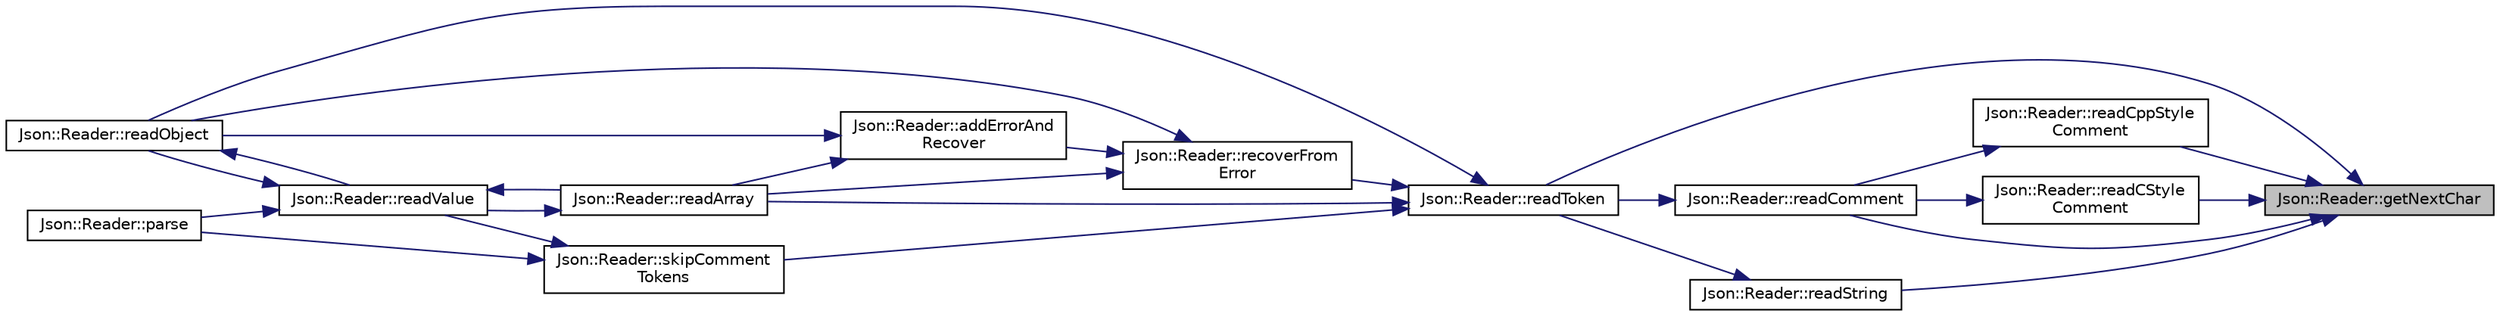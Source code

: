 digraph "Json::Reader::getNextChar"
{
 // LATEX_PDF_SIZE
  edge [fontname="Helvetica",fontsize="10",labelfontname="Helvetica",labelfontsize="10"];
  node [fontname="Helvetica",fontsize="10",shape=record];
  rankdir="RL";
  Node1 [label="Json::Reader::getNextChar",height=0.2,width=0.4,color="black", fillcolor="grey75", style="filled", fontcolor="black",tooltip=" "];
  Node1 -> Node2 [dir="back",color="midnightblue",fontsize="10",style="solid",fontname="Helvetica"];
  Node2 [label="Json::Reader::readComment",height=0.2,width=0.4,color="black", fillcolor="white", style="filled",URL="$class_json_1_1_reader.html#ad2690e860a1b3332c5401fb0850ba065",tooltip=" "];
  Node2 -> Node3 [dir="back",color="midnightblue",fontsize="10",style="solid",fontname="Helvetica"];
  Node3 [label="Json::Reader::readToken",height=0.2,width=0.4,color="black", fillcolor="white", style="filled",URL="$class_json_1_1_reader.html#a7cb0631963cc0fd4ff6ed0f570976864",tooltip=" "];
  Node3 -> Node4 [dir="back",color="midnightblue",fontsize="10",style="solid",fontname="Helvetica"];
  Node4 [label="Json::Reader::readArray",height=0.2,width=0.4,color="black", fillcolor="white", style="filled",URL="$class_json_1_1_reader.html#afd9a30c0af205c9f327613f486fae6b8",tooltip=" "];
  Node4 -> Node5 [dir="back",color="midnightblue",fontsize="10",style="solid",fontname="Helvetica"];
  Node5 [label="Json::Reader::readValue",height=0.2,width=0.4,color="black", fillcolor="white", style="filled",URL="$class_json_1_1_reader.html#a47e56844b803d41ec993a83fadf4495c",tooltip=" "];
  Node5 -> Node6 [dir="back",color="midnightblue",fontsize="10",style="solid",fontname="Helvetica"];
  Node6 [label="Json::Reader::parse",height=0.2,width=0.4,color="black", fillcolor="white", style="filled",URL="$class_json_1_1_reader.html#ac71ef2b64c7c27b062052e692af3fb32",tooltip="Read a Value from a JSON document."];
  Node5 -> Node4 [dir="back",color="midnightblue",fontsize="10",style="solid",fontname="Helvetica"];
  Node5 -> Node7 [dir="back",color="midnightblue",fontsize="10",style="solid",fontname="Helvetica"];
  Node7 [label="Json::Reader::readObject",height=0.2,width=0.4,color="black", fillcolor="white", style="filled",URL="$class_json_1_1_reader.html#a0068eb3d8e86e91f0e4806f60da66b9c",tooltip=" "];
  Node7 -> Node5 [dir="back",color="midnightblue",fontsize="10",style="solid",fontname="Helvetica"];
  Node3 -> Node7 [dir="back",color="midnightblue",fontsize="10",style="solid",fontname="Helvetica"];
  Node3 -> Node8 [dir="back",color="midnightblue",fontsize="10",style="solid",fontname="Helvetica"];
  Node8 [label="Json::Reader::recoverFrom\lError",height=0.2,width=0.4,color="black", fillcolor="white", style="filled",URL="$class_json_1_1_reader.html#a8d4ed03a43082c5ace81ba5b81425eaf",tooltip=" "];
  Node8 -> Node9 [dir="back",color="midnightblue",fontsize="10",style="solid",fontname="Helvetica"];
  Node9 [label="Json::Reader::addErrorAnd\lRecover",height=0.2,width=0.4,color="black", fillcolor="white", style="filled",URL="$class_json_1_1_reader.html#a478db8ac6d00db1409608a37b66bc38d",tooltip=" "];
  Node9 -> Node4 [dir="back",color="midnightblue",fontsize="10",style="solid",fontname="Helvetica"];
  Node9 -> Node7 [dir="back",color="midnightblue",fontsize="10",style="solid",fontname="Helvetica"];
  Node8 -> Node4 [dir="back",color="midnightblue",fontsize="10",style="solid",fontname="Helvetica"];
  Node8 -> Node7 [dir="back",color="midnightblue",fontsize="10",style="solid",fontname="Helvetica"];
  Node3 -> Node10 [dir="back",color="midnightblue",fontsize="10",style="solid",fontname="Helvetica"];
  Node10 [label="Json::Reader::skipComment\lTokens",height=0.2,width=0.4,color="black", fillcolor="white", style="filled",URL="$class_json_1_1_reader.html#a22e677ef400d8223f27e631b4cd4b821",tooltip=" "];
  Node10 -> Node6 [dir="back",color="midnightblue",fontsize="10",style="solid",fontname="Helvetica"];
  Node10 -> Node5 [dir="back",color="midnightblue",fontsize="10",style="solid",fontname="Helvetica"];
  Node1 -> Node11 [dir="back",color="midnightblue",fontsize="10",style="solid",fontname="Helvetica"];
  Node11 [label="Json::Reader::readCppStyle\lComment",height=0.2,width=0.4,color="black", fillcolor="white", style="filled",URL="$class_json_1_1_reader.html#a6716ef6290b0f469efaf8d379c357967",tooltip=" "];
  Node11 -> Node2 [dir="back",color="midnightblue",fontsize="10",style="solid",fontname="Helvetica"];
  Node1 -> Node12 [dir="back",color="midnightblue",fontsize="10",style="solid",fontname="Helvetica"];
  Node12 [label="Json::Reader::readCStyle\lComment",height=0.2,width=0.4,color="black", fillcolor="white", style="filled",URL="$class_json_1_1_reader.html#ae0ffe796abdc3c5851589ee500e28c79",tooltip=" "];
  Node12 -> Node2 [dir="back",color="midnightblue",fontsize="10",style="solid",fontname="Helvetica"];
  Node1 -> Node13 [dir="back",color="midnightblue",fontsize="10",style="solid",fontname="Helvetica"];
  Node13 [label="Json::Reader::readString",height=0.2,width=0.4,color="black", fillcolor="white", style="filled",URL="$class_json_1_1_reader.html#a6328a0b1994e05118886f9fc9c608643",tooltip=" "];
  Node13 -> Node3 [dir="back",color="midnightblue",fontsize="10",style="solid",fontname="Helvetica"];
  Node1 -> Node3 [dir="back",color="midnightblue",fontsize="10",style="solid",fontname="Helvetica"];
}
